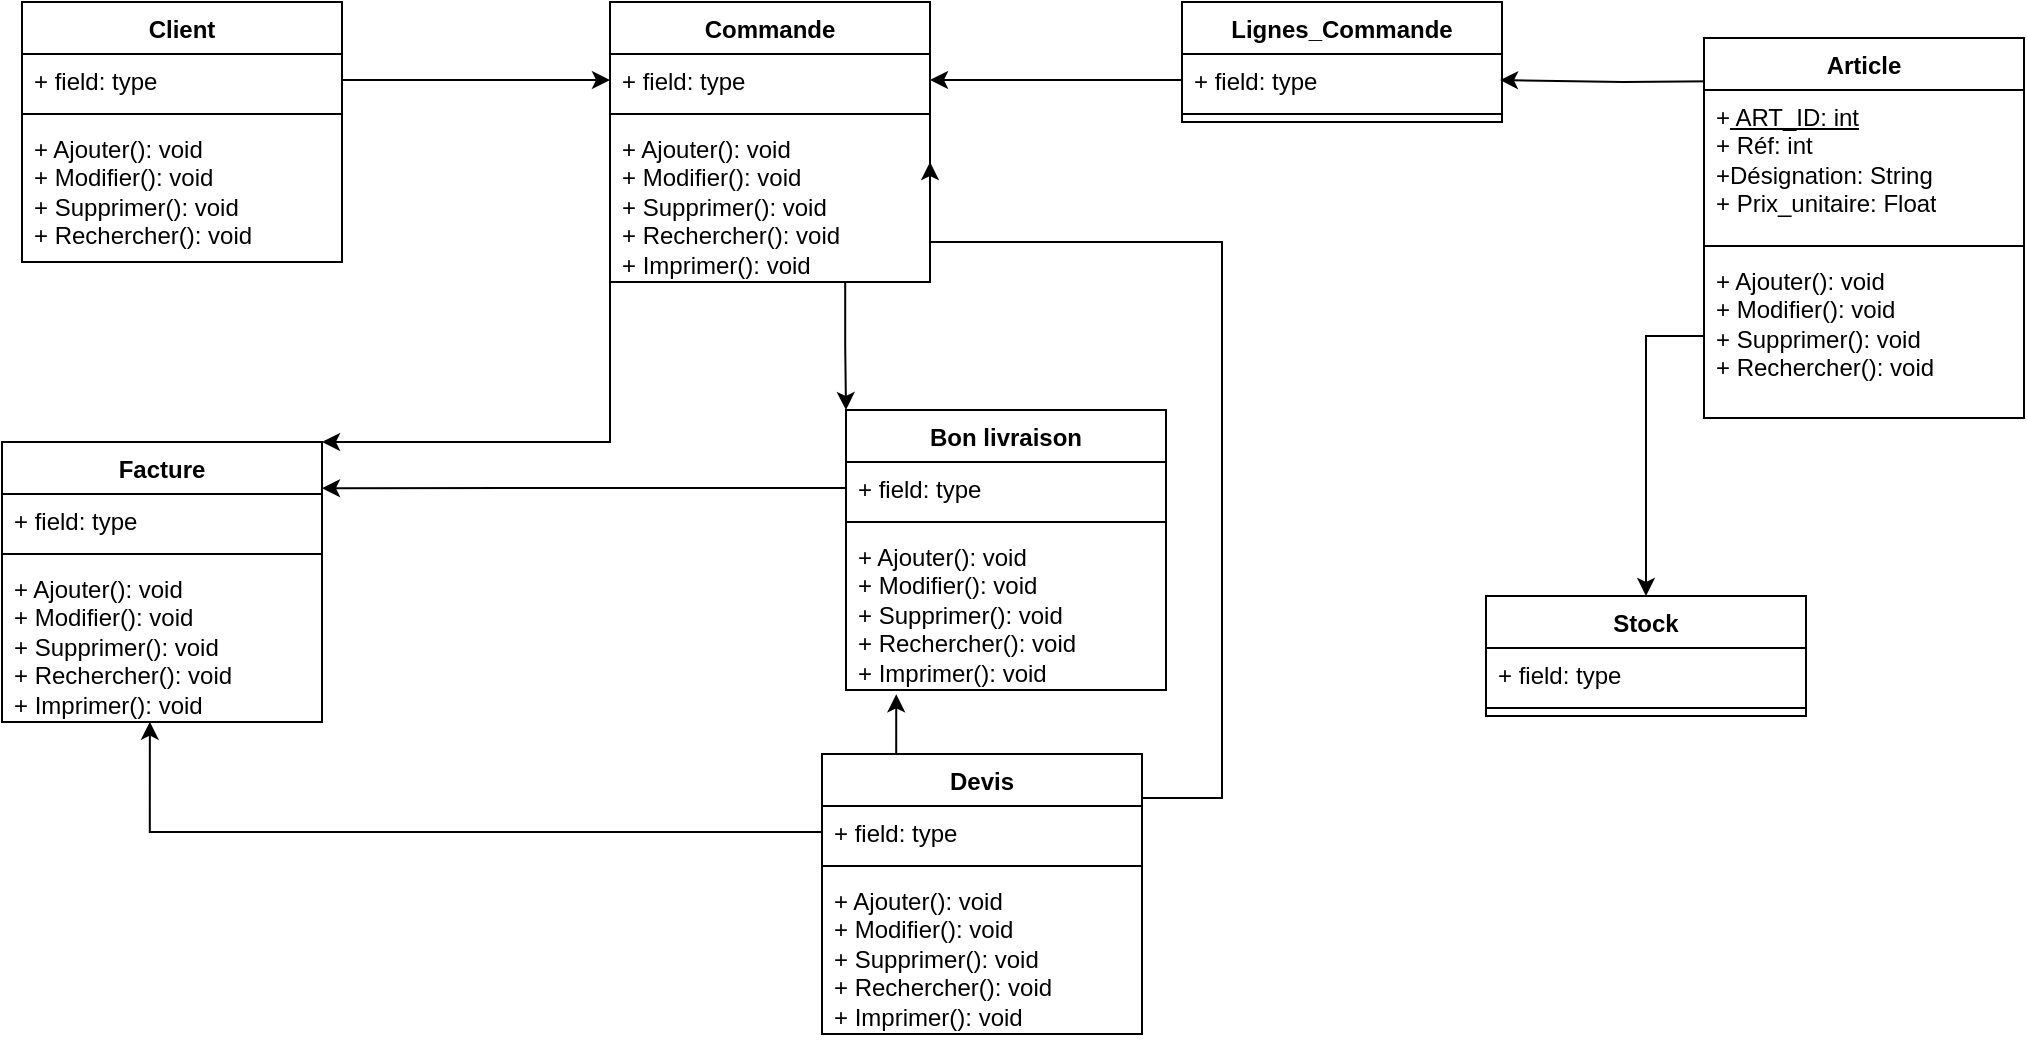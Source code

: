 <mxfile version="21.6.6" type="github">
  <diagram name="Page-1" id="C-hkzyX-20a_YRgvQY8Y">
    <mxGraphModel dx="1035" dy="525" grid="1" gridSize="10" guides="1" tooltips="1" connect="1" arrows="1" fold="1" page="1" pageScale="1" pageWidth="827" pageHeight="1169" math="0" shadow="0">
      <root>
        <mxCell id="0" />
        <mxCell id="1" parent="0" />
        <mxCell id="Q66PpeeSa6pk7pWT_3GA-1" value="Client" style="swimlane;fontStyle=1;align=center;verticalAlign=top;childLayout=stackLayout;horizontal=1;startSize=26;horizontalStack=0;resizeParent=1;resizeParentMax=0;resizeLast=0;collapsible=1;marginBottom=0;whiteSpace=wrap;html=1;" parent="1" vertex="1">
          <mxGeometry x="120" y="130" width="160" height="130" as="geometry" />
        </mxCell>
        <mxCell id="Q66PpeeSa6pk7pWT_3GA-2" value="+ field: type" style="text;strokeColor=none;fillColor=none;align=left;verticalAlign=top;spacingLeft=4;spacingRight=4;overflow=hidden;rotatable=0;points=[[0,0.5],[1,0.5]];portConstraint=eastwest;whiteSpace=wrap;html=1;" parent="Q66PpeeSa6pk7pWT_3GA-1" vertex="1">
          <mxGeometry y="26" width="160" height="26" as="geometry" />
        </mxCell>
        <mxCell id="Q66PpeeSa6pk7pWT_3GA-3" value="" style="line;strokeWidth=1;fillColor=none;align=left;verticalAlign=middle;spacingTop=-1;spacingLeft=3;spacingRight=3;rotatable=0;labelPosition=right;points=[];portConstraint=eastwest;strokeColor=inherit;" parent="Q66PpeeSa6pk7pWT_3GA-1" vertex="1">
          <mxGeometry y="52" width="160" height="8" as="geometry" />
        </mxCell>
        <mxCell id="Q66PpeeSa6pk7pWT_3GA-4" value="+ Ajouter(): void&lt;br style=&quot;border-color: var(--border-color);&quot;&gt;+ Modifier(): void&lt;br style=&quot;border-color: var(--border-color);&quot;&gt;+ Supprimer(): void&lt;br style=&quot;border-color: var(--border-color);&quot;&gt;+ Rechercher(): void" style="text;strokeColor=none;fillColor=none;align=left;verticalAlign=top;spacingLeft=4;spacingRight=4;overflow=hidden;rotatable=0;points=[[0,0.5],[1,0.5]];portConstraint=eastwest;whiteSpace=wrap;html=1;" parent="Q66PpeeSa6pk7pWT_3GA-1" vertex="1">
          <mxGeometry y="60" width="160" height="70" as="geometry" />
        </mxCell>
        <mxCell id="trSA_ZQxSw36Bvabe2kF-20" style="edgeStyle=orthogonalEdgeStyle;rounded=0;orthogonalLoop=1;jettySize=auto;html=1;exitX=0.735;exitY=0.995;exitDx=0;exitDy=0;entryX=0;entryY=0;entryDx=0;entryDy=0;exitPerimeter=0;" edge="1" parent="1" source="Q66PpeeSa6pk7pWT_3GA-9" target="trSA_ZQxSw36Bvabe2kF-9">
          <mxGeometry relative="1" as="geometry" />
        </mxCell>
        <mxCell id="Q66PpeeSa6pk7pWT_3GA-6" value="Commande" style="swimlane;fontStyle=1;align=center;verticalAlign=top;childLayout=stackLayout;horizontal=1;startSize=26;horizontalStack=0;resizeParent=1;resizeParentMax=0;resizeLast=0;collapsible=1;marginBottom=0;whiteSpace=wrap;html=1;" parent="1" vertex="1">
          <mxGeometry x="414" y="130" width="160" height="140" as="geometry" />
        </mxCell>
        <mxCell id="Q66PpeeSa6pk7pWT_3GA-7" value="+ field: type" style="text;strokeColor=none;fillColor=none;align=left;verticalAlign=top;spacingLeft=4;spacingRight=4;overflow=hidden;rotatable=0;points=[[0,0.5],[1,0.5]];portConstraint=eastwest;whiteSpace=wrap;html=1;" parent="Q66PpeeSa6pk7pWT_3GA-6" vertex="1">
          <mxGeometry y="26" width="160" height="26" as="geometry" />
        </mxCell>
        <mxCell id="Q66PpeeSa6pk7pWT_3GA-8" value="" style="line;strokeWidth=1;fillColor=none;align=left;verticalAlign=middle;spacingTop=-1;spacingLeft=3;spacingRight=3;rotatable=0;labelPosition=right;points=[];portConstraint=eastwest;strokeColor=inherit;" parent="Q66PpeeSa6pk7pWT_3GA-6" vertex="1">
          <mxGeometry y="52" width="160" height="8" as="geometry" />
        </mxCell>
        <mxCell id="Q66PpeeSa6pk7pWT_3GA-9" value="+ Ajouter(): void&lt;br style=&quot;border-color: var(--border-color);&quot;&gt;+ Modifier(): void&lt;br style=&quot;border-color: var(--border-color);&quot;&gt;+ Supprimer(): void&lt;br style=&quot;border-color: var(--border-color);&quot;&gt;+ Rechercher(): void&lt;br style=&quot;border-color: var(--border-color);&quot;&gt;+ Imprimer(): void" style="text;strokeColor=none;fillColor=none;align=left;verticalAlign=top;spacingLeft=4;spacingRight=4;overflow=hidden;rotatable=0;points=[[0,0.5],[1,0.5]];portConstraint=eastwest;whiteSpace=wrap;html=1;" parent="Q66PpeeSa6pk7pWT_3GA-6" vertex="1">
          <mxGeometry y="60" width="160" height="80" as="geometry" />
        </mxCell>
        <mxCell id="Q66PpeeSa6pk7pWT_3GA-10" value="Lignes_Commande" style="swimlane;fontStyle=1;align=center;verticalAlign=top;childLayout=stackLayout;horizontal=1;startSize=26;horizontalStack=0;resizeParent=1;resizeParentMax=0;resizeLast=0;collapsible=1;marginBottom=0;whiteSpace=wrap;html=1;" parent="1" vertex="1">
          <mxGeometry x="700" y="130" width="160" height="60" as="geometry" />
        </mxCell>
        <mxCell id="Q66PpeeSa6pk7pWT_3GA-11" value="+ field: type" style="text;strokeColor=none;fillColor=none;align=left;verticalAlign=top;spacingLeft=4;spacingRight=4;overflow=hidden;rotatable=0;points=[[0,0.5],[1,0.5]];portConstraint=eastwest;whiteSpace=wrap;html=1;" parent="Q66PpeeSa6pk7pWT_3GA-10" vertex="1">
          <mxGeometry y="26" width="160" height="26" as="geometry" />
        </mxCell>
        <mxCell id="Q66PpeeSa6pk7pWT_3GA-12" value="" style="line;strokeWidth=1;fillColor=none;align=left;verticalAlign=middle;spacingTop=-1;spacingLeft=3;spacingRight=3;rotatable=0;labelPosition=right;points=[];portConstraint=eastwest;strokeColor=inherit;" parent="Q66PpeeSa6pk7pWT_3GA-10" vertex="1">
          <mxGeometry y="52" width="160" height="8" as="geometry" />
        </mxCell>
        <mxCell id="trSA_ZQxSw36Bvabe2kF-3" style="rounded=0;orthogonalLoop=1;jettySize=auto;html=1;exitX=0;exitY=0.25;exitDx=0;exitDy=0;entryX=1;entryY=0.5;entryDx=0;entryDy=0;edgeStyle=orthogonalEdgeStyle;" edge="1" parent="1">
          <mxGeometry relative="1" as="geometry">
            <mxPoint x="981" y="169.5" as="sourcePoint" />
            <mxPoint x="859" y="169" as="targetPoint" />
          </mxGeometry>
        </mxCell>
        <mxCell id="Q66PpeeSa6pk7pWT_3GA-14" value="Article" style="swimlane;fontStyle=1;align=center;verticalAlign=top;childLayout=stackLayout;horizontal=1;startSize=26;horizontalStack=0;resizeParent=1;resizeParentMax=0;resizeLast=0;collapsible=1;marginBottom=0;whiteSpace=wrap;html=1;" parent="1" vertex="1">
          <mxGeometry x="961" y="148" width="160" height="190" as="geometry">
            <mxRectangle x="510" y="340" width="80" height="30" as="alternateBounds" />
          </mxGeometry>
        </mxCell>
        <mxCell id="Q66PpeeSa6pk7pWT_3GA-15" value="+&lt;u&gt; ART_ID: int&lt;br&gt;&lt;/u&gt;+ Réf: int&lt;br&gt;+Désignation: String&lt;br&gt;+ Prix_unitaire: Float" style="text;strokeColor=none;fillColor=none;align=left;verticalAlign=top;spacingLeft=4;spacingRight=4;overflow=hidden;rotatable=0;points=[[0,0.5],[1,0.5]];portConstraint=eastwest;whiteSpace=wrap;html=1;" parent="Q66PpeeSa6pk7pWT_3GA-14" vertex="1">
          <mxGeometry y="26" width="160" height="74" as="geometry" />
        </mxCell>
        <mxCell id="Q66PpeeSa6pk7pWT_3GA-16" value="" style="line;strokeWidth=1;fillColor=none;align=left;verticalAlign=middle;spacingTop=-1;spacingLeft=3;spacingRight=3;rotatable=0;labelPosition=right;points=[];portConstraint=eastwest;strokeColor=inherit;" parent="Q66PpeeSa6pk7pWT_3GA-14" vertex="1">
          <mxGeometry y="100" width="160" height="8" as="geometry" />
        </mxCell>
        <mxCell id="Q66PpeeSa6pk7pWT_3GA-17" value="+ Ajouter(): void&lt;br&gt;+ Modifier(): void&lt;br&gt;+ Supprimer(): void&lt;br&gt;+ Rechercher(): void" style="text;strokeColor=none;fillColor=none;align=left;verticalAlign=top;spacingLeft=4;spacingRight=4;overflow=hidden;rotatable=0;points=[[0,0.5],[1,0.5]];portConstraint=eastwest;whiteSpace=wrap;html=1;" parent="Q66PpeeSa6pk7pWT_3GA-14" vertex="1">
          <mxGeometry y="108" width="160" height="82" as="geometry" />
        </mxCell>
        <mxCell id="Q66PpeeSa6pk7pWT_3GA-18" value="Facture" style="swimlane;fontStyle=1;align=center;verticalAlign=top;childLayout=stackLayout;horizontal=1;startSize=26;horizontalStack=0;resizeParent=1;resizeParentMax=0;resizeLast=0;collapsible=1;marginBottom=0;whiteSpace=wrap;html=1;" parent="1" vertex="1">
          <mxGeometry x="110" y="350" width="160" height="140" as="geometry" />
        </mxCell>
        <mxCell id="Q66PpeeSa6pk7pWT_3GA-19" value="+ field: type" style="text;strokeColor=none;fillColor=none;align=left;verticalAlign=top;spacingLeft=4;spacingRight=4;overflow=hidden;rotatable=0;points=[[0,0.5],[1,0.5]];portConstraint=eastwest;whiteSpace=wrap;html=1;" parent="Q66PpeeSa6pk7pWT_3GA-18" vertex="1">
          <mxGeometry y="26" width="160" height="26" as="geometry" />
        </mxCell>
        <mxCell id="Q66PpeeSa6pk7pWT_3GA-20" value="" style="line;strokeWidth=1;fillColor=none;align=left;verticalAlign=middle;spacingTop=-1;spacingLeft=3;spacingRight=3;rotatable=0;labelPosition=right;points=[];portConstraint=eastwest;strokeColor=inherit;" parent="Q66PpeeSa6pk7pWT_3GA-18" vertex="1">
          <mxGeometry y="52" width="160" height="8" as="geometry" />
        </mxCell>
        <mxCell id="Q66PpeeSa6pk7pWT_3GA-21" value="+ Ajouter(): void&lt;br style=&quot;border-color: var(--border-color);&quot;&gt;+ Modifier(): void&lt;br style=&quot;border-color: var(--border-color);&quot;&gt;+ Supprimer(): void&lt;br style=&quot;border-color: var(--border-color);&quot;&gt;+ Rechercher(): void&lt;br style=&quot;border-color: var(--border-color);&quot;&gt;+ Imprimer(): void" style="text;strokeColor=none;fillColor=none;align=left;verticalAlign=top;spacingLeft=4;spacingRight=4;overflow=hidden;rotatable=0;points=[[0,0.5],[1,0.5]];portConstraint=eastwest;whiteSpace=wrap;html=1;" parent="Q66PpeeSa6pk7pWT_3GA-18" vertex="1">
          <mxGeometry y="60" width="160" height="80" as="geometry" />
        </mxCell>
        <mxCell id="Q66PpeeSa6pk7pWT_3GA-27" value="Stock" style="swimlane;fontStyle=1;align=center;verticalAlign=top;childLayout=stackLayout;horizontal=1;startSize=26;horizontalStack=0;resizeParent=1;resizeParentMax=0;resizeLast=0;collapsible=1;marginBottom=0;whiteSpace=wrap;html=1;" parent="1" vertex="1">
          <mxGeometry x="852" y="427" width="160" height="60" as="geometry" />
        </mxCell>
        <mxCell id="Q66PpeeSa6pk7pWT_3GA-28" value="+ field: type" style="text;strokeColor=none;fillColor=none;align=left;verticalAlign=top;spacingLeft=4;spacingRight=4;overflow=hidden;rotatable=0;points=[[0,0.5],[1,0.5]];portConstraint=eastwest;whiteSpace=wrap;html=1;" parent="Q66PpeeSa6pk7pWT_3GA-27" vertex="1">
          <mxGeometry y="26" width="160" height="26" as="geometry" />
        </mxCell>
        <mxCell id="Q66PpeeSa6pk7pWT_3GA-29" value="" style="line;strokeWidth=1;fillColor=none;align=left;verticalAlign=middle;spacingTop=-1;spacingLeft=3;spacingRight=3;rotatable=0;labelPosition=right;points=[];portConstraint=eastwest;strokeColor=inherit;" parent="Q66PpeeSa6pk7pWT_3GA-27" vertex="1">
          <mxGeometry y="52" width="160" height="8" as="geometry" />
        </mxCell>
        <mxCell id="trSA_ZQxSw36Bvabe2kF-1" style="edgeStyle=orthogonalEdgeStyle;rounded=0;orthogonalLoop=1;jettySize=auto;html=1;exitX=1;exitY=0.5;exitDx=0;exitDy=0;" edge="1" parent="1" source="Q66PpeeSa6pk7pWT_3GA-2" target="Q66PpeeSa6pk7pWT_3GA-7">
          <mxGeometry relative="1" as="geometry" />
        </mxCell>
        <mxCell id="trSA_ZQxSw36Bvabe2kF-2" style="edgeStyle=orthogonalEdgeStyle;rounded=0;orthogonalLoop=1;jettySize=auto;html=1;exitX=0;exitY=0.5;exitDx=0;exitDy=0;" edge="1" parent="1" source="Q66PpeeSa6pk7pWT_3GA-11" target="Q66PpeeSa6pk7pWT_3GA-7">
          <mxGeometry relative="1" as="geometry" />
        </mxCell>
        <mxCell id="trSA_ZQxSw36Bvabe2kF-4" style="edgeStyle=orthogonalEdgeStyle;rounded=0;orthogonalLoop=1;jettySize=auto;html=1;exitX=0;exitY=0.5;exitDx=0;exitDy=0;entryX=0.5;entryY=0;entryDx=0;entryDy=0;" edge="1" parent="1" source="Q66PpeeSa6pk7pWT_3GA-17" target="Q66PpeeSa6pk7pWT_3GA-27">
          <mxGeometry relative="1" as="geometry">
            <mxPoint x="962" y="227.0" as="sourcePoint" />
          </mxGeometry>
        </mxCell>
        <mxCell id="trSA_ZQxSw36Bvabe2kF-17" style="edgeStyle=orthogonalEdgeStyle;rounded=0;orthogonalLoop=1;jettySize=auto;html=1;exitX=0.25;exitY=0;exitDx=0;exitDy=0;entryX=0.157;entryY=1.027;entryDx=0;entryDy=0;entryPerimeter=0;" edge="1" parent="1" source="trSA_ZQxSw36Bvabe2kF-5" target="trSA_ZQxSw36Bvabe2kF-12">
          <mxGeometry relative="1" as="geometry">
            <Array as="points">
              <mxPoint x="557" y="506" />
            </Array>
          </mxGeometry>
        </mxCell>
        <mxCell id="trSA_ZQxSw36Bvabe2kF-21" style="edgeStyle=orthogonalEdgeStyle;rounded=0;orthogonalLoop=1;jettySize=auto;html=1;exitX=1;exitY=0.25;exitDx=0;exitDy=0;" edge="1" parent="1" source="trSA_ZQxSw36Bvabe2kF-5">
          <mxGeometry relative="1" as="geometry">
            <mxPoint x="574" y="210" as="targetPoint" />
            <Array as="points">
              <mxPoint x="720" y="528" />
              <mxPoint x="720" y="250" />
              <mxPoint x="574" y="250" />
            </Array>
          </mxGeometry>
        </mxCell>
        <mxCell id="trSA_ZQxSw36Bvabe2kF-5" value="Devis" style="swimlane;fontStyle=1;align=center;verticalAlign=top;childLayout=stackLayout;horizontal=1;startSize=26;horizontalStack=0;resizeParent=1;resizeParentMax=0;resizeLast=0;collapsible=1;marginBottom=0;whiteSpace=wrap;html=1;" vertex="1" parent="1">
          <mxGeometry x="520" y="506" width="160" height="140" as="geometry" />
        </mxCell>
        <mxCell id="trSA_ZQxSw36Bvabe2kF-6" value="+ field: type" style="text;strokeColor=none;fillColor=none;align=left;verticalAlign=top;spacingLeft=4;spacingRight=4;overflow=hidden;rotatable=0;points=[[0,0.5],[1,0.5]];portConstraint=eastwest;whiteSpace=wrap;html=1;" vertex="1" parent="trSA_ZQxSw36Bvabe2kF-5">
          <mxGeometry y="26" width="160" height="26" as="geometry" />
        </mxCell>
        <mxCell id="trSA_ZQxSw36Bvabe2kF-7" value="" style="line;strokeWidth=1;fillColor=none;align=left;verticalAlign=middle;spacingTop=-1;spacingLeft=3;spacingRight=3;rotatable=0;labelPosition=right;points=[];portConstraint=eastwest;strokeColor=inherit;" vertex="1" parent="trSA_ZQxSw36Bvabe2kF-5">
          <mxGeometry y="52" width="160" height="8" as="geometry" />
        </mxCell>
        <mxCell id="trSA_ZQxSw36Bvabe2kF-8" value="+ Ajouter(): void&lt;br style=&quot;border-color: var(--border-color);&quot;&gt;+ Modifier(): void&lt;br style=&quot;border-color: var(--border-color);&quot;&gt;+ Supprimer(): void&lt;br style=&quot;border-color: var(--border-color);&quot;&gt;+ Rechercher(): void&lt;br&gt;+ Imprimer(): void" style="text;strokeColor=none;fillColor=none;align=left;verticalAlign=top;spacingLeft=4;spacingRight=4;overflow=hidden;rotatable=0;points=[[0,0.5],[1,0.5]];portConstraint=eastwest;whiteSpace=wrap;html=1;" vertex="1" parent="trSA_ZQxSw36Bvabe2kF-5">
          <mxGeometry y="60" width="160" height="80" as="geometry" />
        </mxCell>
        <mxCell id="trSA_ZQxSw36Bvabe2kF-9" value="Bon livraison" style="swimlane;fontStyle=1;align=center;verticalAlign=top;childLayout=stackLayout;horizontal=1;startSize=26;horizontalStack=0;resizeParent=1;resizeParentMax=0;resizeLast=0;collapsible=1;marginBottom=0;whiteSpace=wrap;html=1;" vertex="1" parent="1">
          <mxGeometry x="532" y="334" width="160" height="140" as="geometry" />
        </mxCell>
        <mxCell id="trSA_ZQxSw36Bvabe2kF-10" value="+ field: type" style="text;strokeColor=none;fillColor=none;align=left;verticalAlign=top;spacingLeft=4;spacingRight=4;overflow=hidden;rotatable=0;points=[[0,0.5],[1,0.5]];portConstraint=eastwest;whiteSpace=wrap;html=1;" vertex="1" parent="trSA_ZQxSw36Bvabe2kF-9">
          <mxGeometry y="26" width="160" height="26" as="geometry" />
        </mxCell>
        <mxCell id="trSA_ZQxSw36Bvabe2kF-11" value="" style="line;strokeWidth=1;fillColor=none;align=left;verticalAlign=middle;spacingTop=-1;spacingLeft=3;spacingRight=3;rotatable=0;labelPosition=right;points=[];portConstraint=eastwest;strokeColor=inherit;" vertex="1" parent="trSA_ZQxSw36Bvabe2kF-9">
          <mxGeometry y="52" width="160" height="8" as="geometry" />
        </mxCell>
        <mxCell id="trSA_ZQxSw36Bvabe2kF-12" value="+ Ajouter(): void&lt;br style=&quot;border-color: var(--border-color);&quot;&gt;+ Modifier(): void&lt;br style=&quot;border-color: var(--border-color);&quot;&gt;+ Supprimer(): void&lt;br style=&quot;border-color: var(--border-color);&quot;&gt;+ Rechercher(): void&lt;br style=&quot;border-color: var(--border-color);&quot;&gt;+ Imprimer(): void" style="text;strokeColor=none;fillColor=none;align=left;verticalAlign=top;spacingLeft=4;spacingRight=4;overflow=hidden;rotatable=0;points=[[0,0.5],[1,0.5]];portConstraint=eastwest;whiteSpace=wrap;html=1;" vertex="1" parent="trSA_ZQxSw36Bvabe2kF-9">
          <mxGeometry y="60" width="160" height="80" as="geometry" />
        </mxCell>
        <mxCell id="trSA_ZQxSw36Bvabe2kF-13" style="edgeStyle=orthogonalEdgeStyle;rounded=0;orthogonalLoop=1;jettySize=auto;html=1;exitX=0;exitY=0.5;exitDx=0;exitDy=0;entryX=1;entryY=0;entryDx=0;entryDy=0;" edge="1" parent="1" source="Q66PpeeSa6pk7pWT_3GA-9" target="Q66PpeeSa6pk7pWT_3GA-18">
          <mxGeometry relative="1" as="geometry">
            <Array as="points">
              <mxPoint x="414" y="350" />
            </Array>
          </mxGeometry>
        </mxCell>
        <mxCell id="trSA_ZQxSw36Bvabe2kF-15" style="edgeStyle=orthogonalEdgeStyle;rounded=0;orthogonalLoop=1;jettySize=auto;html=1;exitX=0;exitY=0.5;exitDx=0;exitDy=0;entryX=1;entryY=-0.112;entryDx=0;entryDy=0;entryPerimeter=0;" edge="1" parent="1" source="trSA_ZQxSw36Bvabe2kF-10" target="Q66PpeeSa6pk7pWT_3GA-19">
          <mxGeometry relative="1" as="geometry" />
        </mxCell>
        <mxCell id="trSA_ZQxSw36Bvabe2kF-16" style="edgeStyle=orthogonalEdgeStyle;rounded=0;orthogonalLoop=1;jettySize=auto;html=1;exitX=0;exitY=0.5;exitDx=0;exitDy=0;entryX=0.462;entryY=0.998;entryDx=0;entryDy=0;entryPerimeter=0;" edge="1" parent="1" source="trSA_ZQxSw36Bvabe2kF-6" target="Q66PpeeSa6pk7pWT_3GA-21">
          <mxGeometry relative="1" as="geometry" />
        </mxCell>
      </root>
    </mxGraphModel>
  </diagram>
</mxfile>
